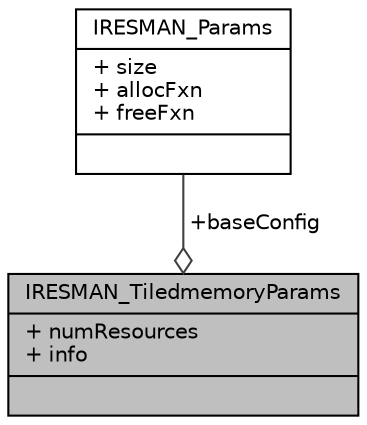 digraph "IRESMAN_TiledmemoryParams"
{
  edge [fontname="Helvetica",fontsize="10",labelfontname="Helvetica",labelfontsize="10"];
  node [fontname="Helvetica",fontsize="10",shape=record];
  Node1 [label="{IRESMAN_TiledmemoryParams\n|+ numResources\l+ info\l|}",height=0.2,width=0.4,color="black", fillcolor="grey75", style="filled", fontcolor="black"];
  Node2 -> Node1 [color="grey25",fontsize="10",style="solid",label=" +baseConfig" ,arrowhead="odiamond",fontname="Helvetica"];
  Node2 [label="{IRESMAN_Params\n|+ size\l+ allocFxn\l+ freeFxn\l|}",height=0.2,width=0.4,color="black", fillcolor="white", style="filled",URL="$struct_i_r_e_s_m_a_n___params.html",tooltip="Configuration Parameters required by the Resource Manager implementation. These can be extended by in..."];
}
